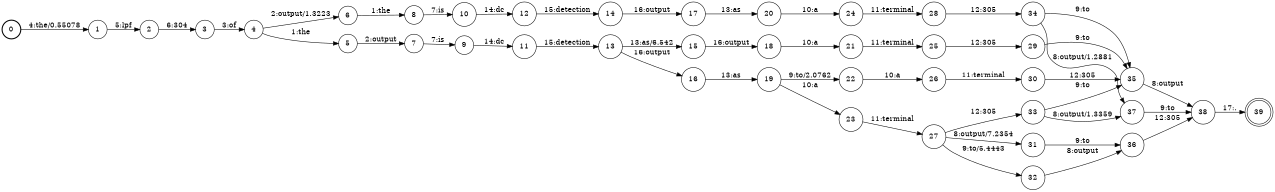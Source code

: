 digraph FST {
rankdir = LR;
size = "8.5,11";
label = "";
center = 1;
orientation = Portrait;
ranksep = "0.4";
nodesep = "0.25";
0 [label = "0", shape = circle, style = bold, fontsize = 14]
	0 -> 1 [label = "4:the/0.55078", fontsize = 14];
1 [label = "1", shape = circle, style = solid, fontsize = 14]
	1 -> 2 [label = "5:lpf", fontsize = 14];
2 [label = "2", shape = circle, style = solid, fontsize = 14]
	2 -> 3 [label = "6:304", fontsize = 14];
3 [label = "3", shape = circle, style = solid, fontsize = 14]
	3 -> 4 [label = "3:of", fontsize = 14];
4 [label = "4", shape = circle, style = solid, fontsize = 14]
	4 -> 6 [label = "2:output/1.3223", fontsize = 14];
	4 -> 5 [label = "1:the", fontsize = 14];
5 [label = "5", shape = circle, style = solid, fontsize = 14]
	5 -> 7 [label = "2:output", fontsize = 14];
6 [label = "6", shape = circle, style = solid, fontsize = 14]
	6 -> 8 [label = "1:the", fontsize = 14];
7 [label = "7", shape = circle, style = solid, fontsize = 14]
	7 -> 9 [label = "7:is", fontsize = 14];
8 [label = "8", shape = circle, style = solid, fontsize = 14]
	8 -> 10 [label = "7:is", fontsize = 14];
9 [label = "9", shape = circle, style = solid, fontsize = 14]
	9 -> 11 [label = "14:dc", fontsize = 14];
10 [label = "10", shape = circle, style = solid, fontsize = 14]
	10 -> 12 [label = "14:dc", fontsize = 14];
11 [label = "11", shape = circle, style = solid, fontsize = 14]
	11 -> 13 [label = "15:detection", fontsize = 14];
12 [label = "12", shape = circle, style = solid, fontsize = 14]
	12 -> 14 [label = "15:detection", fontsize = 14];
13 [label = "13", shape = circle, style = solid, fontsize = 14]
	13 -> 16 [label = "16:output", fontsize = 14];
	13 -> 15 [label = "13:as/6.542", fontsize = 14];
14 [label = "14", shape = circle, style = solid, fontsize = 14]
	14 -> 17 [label = "16:output", fontsize = 14];
15 [label = "15", shape = circle, style = solid, fontsize = 14]
	15 -> 18 [label = "16:output", fontsize = 14];
16 [label = "16", shape = circle, style = solid, fontsize = 14]
	16 -> 19 [label = "13:as", fontsize = 14];
17 [label = "17", shape = circle, style = solid, fontsize = 14]
	17 -> 20 [label = "13:as", fontsize = 14];
18 [label = "18", shape = circle, style = solid, fontsize = 14]
	18 -> 21 [label = "10:a", fontsize = 14];
19 [label = "19", shape = circle, style = solid, fontsize = 14]
	19 -> 22 [label = "9:to/2.0762", fontsize = 14];
	19 -> 23 [label = "10:a", fontsize = 14];
20 [label = "20", shape = circle, style = solid, fontsize = 14]
	20 -> 24 [label = "10:a", fontsize = 14];
21 [label = "21", shape = circle, style = solid, fontsize = 14]
	21 -> 25 [label = "11:terminal", fontsize = 14];
22 [label = "22", shape = circle, style = solid, fontsize = 14]
	22 -> 26 [label = "10:a", fontsize = 14];
23 [label = "23", shape = circle, style = solid, fontsize = 14]
	23 -> 27 [label = "11:terminal", fontsize = 14];
24 [label = "24", shape = circle, style = solid, fontsize = 14]
	24 -> 28 [label = "11:terminal", fontsize = 14];
25 [label = "25", shape = circle, style = solid, fontsize = 14]
	25 -> 29 [label = "12:305", fontsize = 14];
26 [label = "26", shape = circle, style = solid, fontsize = 14]
	26 -> 30 [label = "11:terminal", fontsize = 14];
27 [label = "27", shape = circle, style = solid, fontsize = 14]
	27 -> 31 [label = "8:output/7.2354", fontsize = 14];
	27 -> 32 [label = "9:to/5.4443", fontsize = 14];
	27 -> 33 [label = "12:305", fontsize = 14];
28 [label = "28", shape = circle, style = solid, fontsize = 14]
	28 -> 34 [label = "12:305", fontsize = 14];
29 [label = "29", shape = circle, style = solid, fontsize = 14]
	29 -> 35 [label = "9:to", fontsize = 14];
30 [label = "30", shape = circle, style = solid, fontsize = 14]
	30 -> 35 [label = "12:305", fontsize = 14];
31 [label = "31", shape = circle, style = solid, fontsize = 14]
	31 -> 36 [label = "9:to", fontsize = 14];
32 [label = "32", shape = circle, style = solid, fontsize = 14]
	32 -> 36 [label = "8:output", fontsize = 14];
33 [label = "33", shape = circle, style = solid, fontsize = 14]
	33 -> 37 [label = "8:output/1.3359", fontsize = 14];
	33 -> 35 [label = "9:to", fontsize = 14];
34 [label = "34", shape = circle, style = solid, fontsize = 14]
	34 -> 37 [label = "8:output/1.2881", fontsize = 14];
	34 -> 35 [label = "9:to", fontsize = 14];
35 [label = "35", shape = circle, style = solid, fontsize = 14]
	35 -> 38 [label = "8:output", fontsize = 14];
36 [label = "36", shape = circle, style = solid, fontsize = 14]
	36 -> 38 [label = "12:305", fontsize = 14];
37 [label = "37", shape = circle, style = solid, fontsize = 14]
	37 -> 38 [label = "9:to", fontsize = 14];
38 [label = "38", shape = circle, style = solid, fontsize = 14]
	38 -> 39 [label = "17:.", fontsize = 14];
39 [label = "39", shape = doublecircle, style = solid, fontsize = 14]
}
